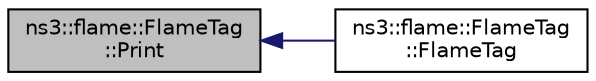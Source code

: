 digraph "ns3::flame::FlameTag::Print"
{
  edge [fontname="Helvetica",fontsize="10",labelfontname="Helvetica",labelfontsize="10"];
  node [fontname="Helvetica",fontsize="10",shape=record];
  rankdir="LR";
  Node1 [label="ns3::flame::FlameTag\l::Print",height=0.2,width=0.4,color="black", fillcolor="grey75", style="filled", fontcolor="black"];
  Node1 -> Node2 [dir="back",color="midnightblue",fontsize="10",style="solid"];
  Node2 [label="ns3::flame::FlameTag\l::FlameTag",height=0.2,width=0.4,color="black", fillcolor="white", style="filled",URL="$d6/d96/classns3_1_1flame_1_1FlameTag.html#a8171674b5b485ebe1afc5030eec4100b"];
}
